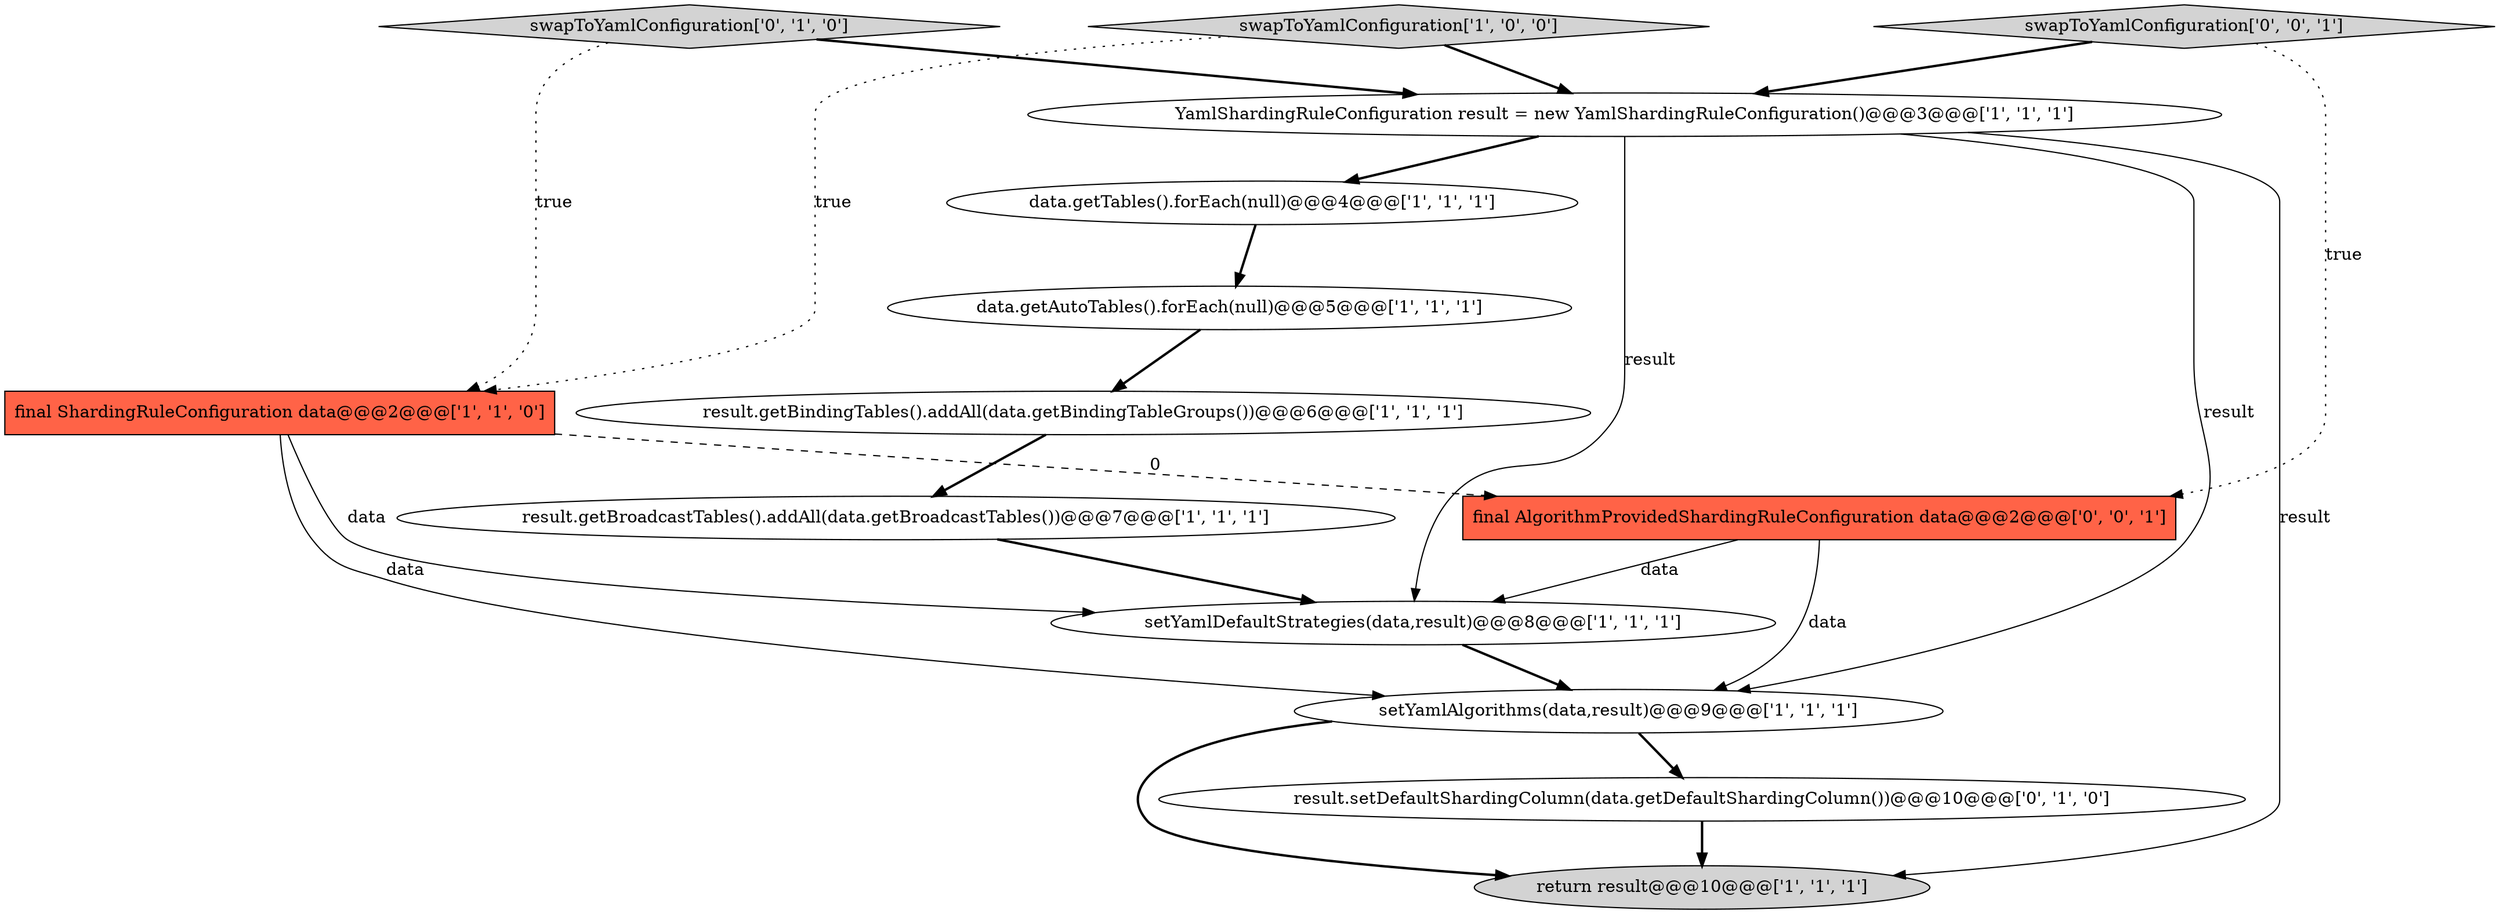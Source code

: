 digraph {
11 [style = filled, label = "swapToYamlConfiguration['0', '1', '0']", fillcolor = lightgray, shape = diamond image = "AAA0AAABBB2BBB"];
8 [style = filled, label = "setYamlDefaultStrategies(data,result)@@@8@@@['1', '1', '1']", fillcolor = white, shape = ellipse image = "AAA0AAABBB1BBB"];
12 [style = filled, label = "final AlgorithmProvidedShardingRuleConfiguration data@@@2@@@['0', '0', '1']", fillcolor = tomato, shape = box image = "AAA0AAABBB3BBB"];
13 [style = filled, label = "swapToYamlConfiguration['0', '0', '1']", fillcolor = lightgray, shape = diamond image = "AAA0AAABBB3BBB"];
10 [style = filled, label = "result.setDefaultShardingColumn(data.getDefaultShardingColumn())@@@10@@@['0', '1', '0']", fillcolor = white, shape = ellipse image = "AAA1AAABBB2BBB"];
1 [style = filled, label = "YamlShardingRuleConfiguration result = new YamlShardingRuleConfiguration()@@@3@@@['1', '1', '1']", fillcolor = white, shape = ellipse image = "AAA0AAABBB1BBB"];
7 [style = filled, label = "result.getBindingTables().addAll(data.getBindingTableGroups())@@@6@@@['1', '1', '1']", fillcolor = white, shape = ellipse image = "AAA0AAABBB1BBB"];
9 [style = filled, label = "data.getTables().forEach(null)@@@4@@@['1', '1', '1']", fillcolor = white, shape = ellipse image = "AAA0AAABBB1BBB"];
3 [style = filled, label = "swapToYamlConfiguration['1', '0', '0']", fillcolor = lightgray, shape = diamond image = "AAA0AAABBB1BBB"];
5 [style = filled, label = "final ShardingRuleConfiguration data@@@2@@@['1', '1', '0']", fillcolor = tomato, shape = box image = "AAA0AAABBB1BBB"];
4 [style = filled, label = "return result@@@10@@@['1', '1', '1']", fillcolor = lightgray, shape = ellipse image = "AAA0AAABBB1BBB"];
0 [style = filled, label = "setYamlAlgorithms(data,result)@@@9@@@['1', '1', '1']", fillcolor = white, shape = ellipse image = "AAA0AAABBB1BBB"];
2 [style = filled, label = "result.getBroadcastTables().addAll(data.getBroadcastTables())@@@7@@@['1', '1', '1']", fillcolor = white, shape = ellipse image = "AAA0AAABBB1BBB"];
6 [style = filled, label = "data.getAutoTables().forEach(null)@@@5@@@['1', '1', '1']", fillcolor = white, shape = ellipse image = "AAA0AAABBB1BBB"];
12->0 [style = solid, label="data"];
0->4 [style = bold, label=""];
1->9 [style = bold, label=""];
8->0 [style = bold, label=""];
1->4 [style = solid, label="result"];
1->8 [style = solid, label="result"];
12->8 [style = solid, label="data"];
5->8 [style = solid, label="data"];
11->1 [style = bold, label=""];
3->1 [style = bold, label=""];
2->8 [style = bold, label=""];
9->6 [style = bold, label=""];
0->10 [style = bold, label=""];
10->4 [style = bold, label=""];
1->0 [style = solid, label="result"];
5->12 [style = dashed, label="0"];
13->1 [style = bold, label=""];
6->7 [style = bold, label=""];
5->0 [style = solid, label="data"];
13->12 [style = dotted, label="true"];
3->5 [style = dotted, label="true"];
11->5 [style = dotted, label="true"];
7->2 [style = bold, label=""];
}
